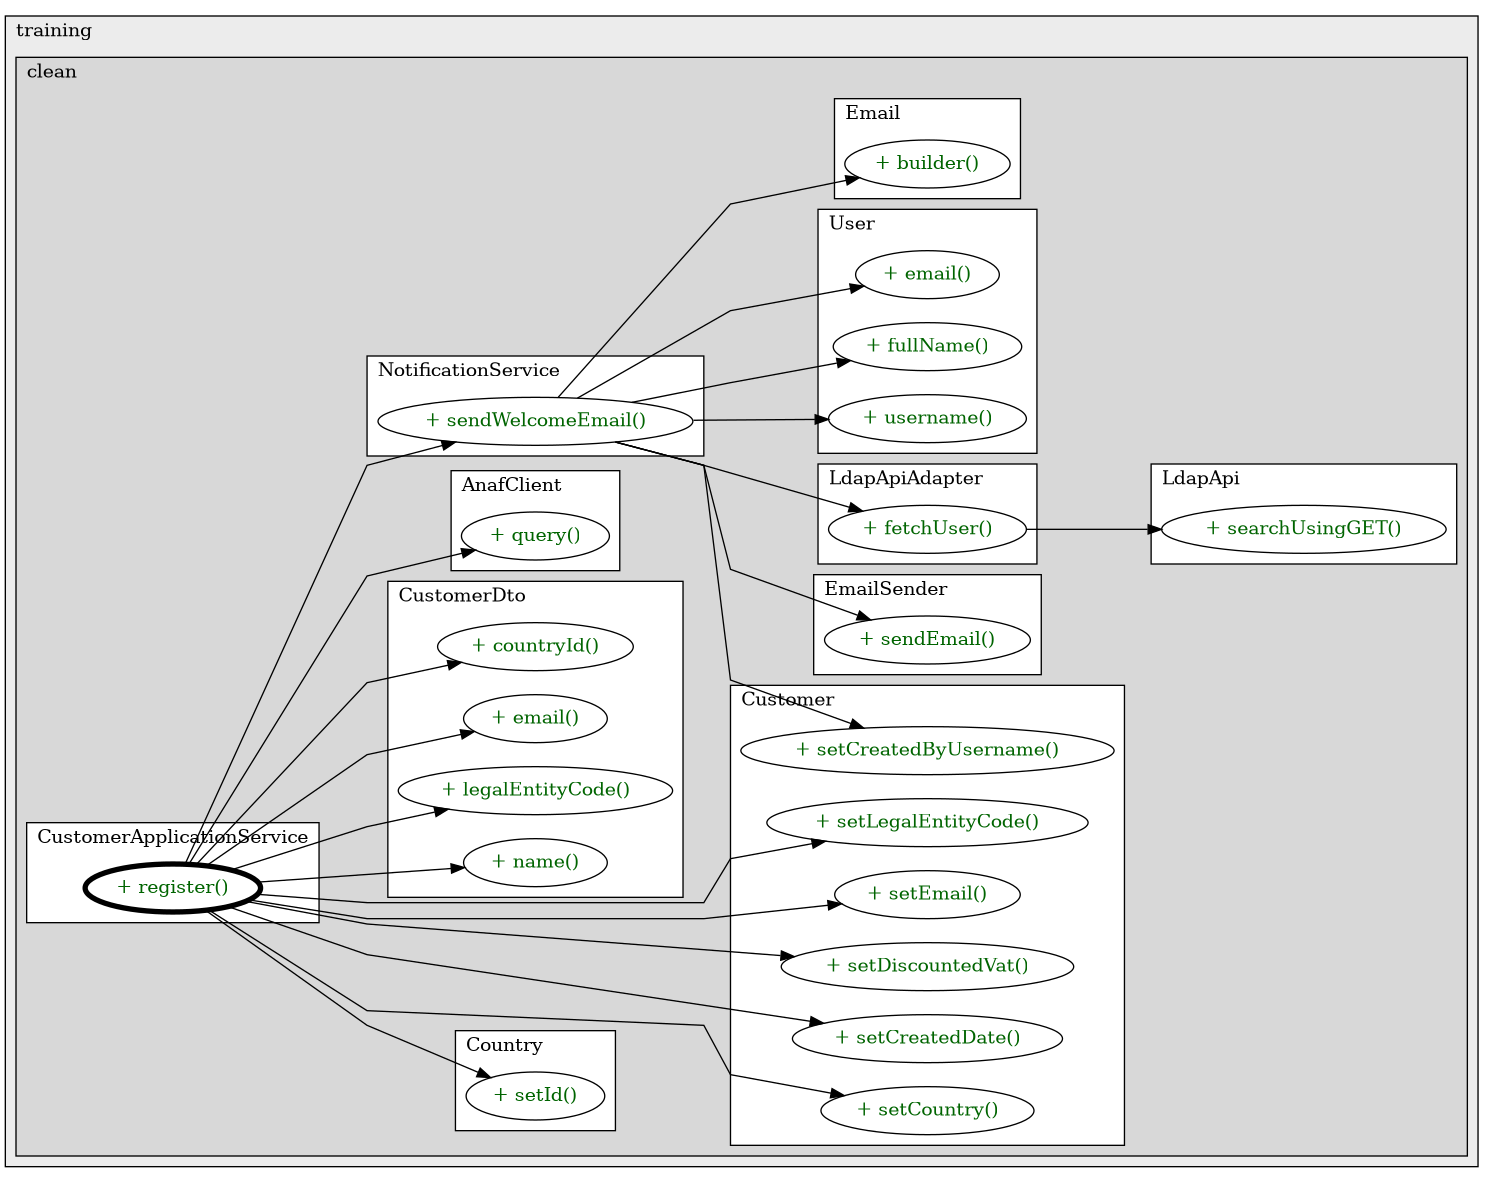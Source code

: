 @startuml

/' diagram meta data start
config=CallConfiguration;
{
  "rootMethod": "victor.training.clean.application.service.CustomerApplicationService#register(CustomerDto)",
  "projectClassification": {
    "searchMode": "OpenProject", // OpenProject, AllProjects
    "includedProjects": "",
    "pathEndKeywords": "*.impl",
    "isClientPath": "",
    "isClientName": "",
    "isTestPath": "",
    "isTestName": "",
    "isMappingPath": "",
    "isMappingName": "",
    "isDataAccessPath": "",
    "isDataAccessName": "",
    "isDataStructurePath": "",
    "isDataStructureName": "",
    "isInterfaceStructuresPath": "",
    "isInterfaceStructuresName": "",
    "isEntryPointPath": "",
    "isEntryPointName": "",
    "treatFinalFieldsAsMandatory": false
  },
  "graphRestriction": {
    "classPackageExcludeFilter": "",
    "classPackageIncludeFilter": "",
    "classNameExcludeFilter": "",
    "classNameIncludeFilter": "",
    "methodNameExcludeFilter": "",
    "methodNameIncludeFilter": "",
    "removeByInheritance": "", // inheritance/annotation based filtering is done in a second step
    "removeByAnnotation": "",
    "removeByClassPackage": "", // cleanup the graph after inheritance/annotation based filtering is done
    "removeByClassName": "",
    "cutMappings": false,
    "cutEnum": true,
    "cutTests": true,
    "cutClient": true,
    "cutDataAccess": true,
    "cutInterfaceStructures": true,
    "cutDataStructures": true,
    "cutGetterAndSetter": true,
    "cutConstructors": true
  },
  "graphTraversal": {
    "forwardDepth": 3,
    "backwardDepth": 3,
    "classPackageExcludeFilter": "",
    "classPackageIncludeFilter": "",
    "classNameExcludeFilter": "",
    "classNameIncludeFilter": "",
    "methodNameExcludeFilter": "",
    "methodNameIncludeFilter": "",
    "hideMappings": false,
    "hideDataStructures": false,
    "hidePrivateMethods": true,
    "hideInterfaceCalls": true, // indirection: implementation -> interface (is hidden) -> implementation
    "onlyShowApplicationEntryPoints": false, // root node is included
    "useMethodCallsForStructureDiagram": "ForwardOnly" // ForwardOnly, BothDirections, No
  },
  "details": {
    "aggregation": "GroupByClass", // ByClass, GroupByClass, None
    "showMethodParametersTypes": false,
    "showMethodParametersNames": false,
    "showMethodReturnType": false,
    "showPackageLevels": 2,
    "showCallOrder": false,
    "edgeMode": "MethodsOnly", // TypesOnly, MethodsOnly, TypesAndMethods, MethodsAndDirectTypeUsage
    "showDetailedClassStructure": false
  },
  "rootClass": "victor.training.clean.application.service.CustomerApplicationService",
  "extensionCallbackMethod": "" // qualified.class.name#methodName - signature: public static String method(String)
}
diagram meta data end '/



digraph g {
    rankdir="LR"
    splines=polyline
    

'nodes 
subgraph cluster_1276119258 { 
   	label=training
	labeljust=l
	fillcolor="#ececec"
	style=filled
   
   subgraph cluster_1843584971 { 
   	label=clean
	labeljust=l
	fillcolor="#d8d8d8"
	style=filled
   
   subgraph cluster_1008095993 { 
   	label=Country
	labeljust=l
	fillcolor=white
	style=filled
   
   Country766465137XXXsetId3327612[
	label="+ setId()"
	style=filled
	fillcolor=white
	tooltip="Country

null"
	fontcolor=darkgreen
];
} 

subgraph cluster_1792388607 { 
   	label=EmailSender
	labeljust=l
	fillcolor=white
	style=filled
   
   EmailSender1420328162XXXsendEmail67066748[
	label="+ sendEmail()"
	style=filled
	fillcolor=white
	tooltip="EmailSender

null"
	fontcolor=darkgreen
];
} 

subgraph cluster_2060608460 { 
   	label=LdapApiAdapter
	labeljust=l
	fillcolor=white
	style=filled
   
   LdapApiAdapter1420328162XXXfetchUser1808118735[
	label="+ fetchUser()"
	style=filled
	fillcolor=white
	tooltip="LdapApiAdapter

null"
	fontcolor=darkgreen
];
} 

subgraph cluster_2130579237 { 
   	label=Customer
	labeljust=l
	fillcolor=white
	style=filled
   
   Customer766465137XXXsetCountry1672482954[
	label="+ setCountry()"
	style=filled
	fillcolor=white
	tooltip="Customer

null"
	fontcolor=darkgreen
];

Customer766465137XXXsetCreatedByUsername1808118735[
	label="+ setCreatedByUsername()"
	style=filled
	fillcolor=white
	tooltip="Customer

null"
	fontcolor=darkgreen
];

Customer766465137XXXsetCreatedDate798274969[
	label="+ setCreatedDate()"
	style=filled
	fillcolor=white
	tooltip="Customer

null"
	fontcolor=darkgreen
];

Customer766465137XXXsetDiscountedVat64711720[
	label="+ setDiscountedVat()"
	style=filled
	fillcolor=white
	tooltip="Customer

null"
	fontcolor=darkgreen
];

Customer766465137XXXsetEmail1808118735[
	label="+ setEmail()"
	style=filled
	fillcolor=white
	tooltip="Customer

null"
	fontcolor=darkgreen
];

Customer766465137XXXsetLegalEntityCode1808118735[
	label="+ setLegalEntityCode()"
	style=filled
	fillcolor=white
	tooltip="Customer

null"
	fontcolor=darkgreen
];
} 

subgraph cluster_28261004 { 
   	label=CustomerApplicationService
	labeljust=l
	fillcolor=white
	style=filled
   
   CustomerApplicationService650149093XXXregister104218367[
	label="+ register()"
	style=filled
	fillcolor=white
	tooltip="CustomerApplicationService

null"
	penwidth=4
	fontcolor=darkgreen
];
} 

subgraph cluster_552971682 { 
   	label=CustomerDto
	labeljust=l
	fillcolor=white
	style=filled
   
   CustomerDto305189903XXXcountryId0[
	label="+ countryId()"
	style=filled
	fillcolor=white
	tooltip="CustomerDto

null"
	fontcolor=darkgreen
];

CustomerDto305189903XXXemail0[
	label="+ email()"
	style=filled
	fillcolor=white
	tooltip="CustomerDto

null"
	fontcolor=darkgreen
];

CustomerDto305189903XXXlegalEntityCode0[
	label="+ legalEntityCode()"
	style=filled
	fillcolor=white
	tooltip="CustomerDto

null"
	fontcolor=darkgreen
];

CustomerDto305189903XXXname0[
	label="+ name()"
	style=filled
	fillcolor=white
	tooltip="CustomerDto

null"
	fontcolor=darkgreen
];
} 

subgraph cluster_575234888 { 
   	label=User
	labeljust=l
	fillcolor=white
	style=filled
   
   User766465137XXXemail0[
	label="+ email()"
	style=filled
	fillcolor=white
	tooltip="User

null"
	fontcolor=darkgreen
];

User766465137XXXfullName0[
	label="+ fullName()"
	style=filled
	fillcolor=white
	tooltip="User

null"
	fontcolor=darkgreen
];

User766465137XXXusername0[
	label="+ username()"
	style=filled
	fillcolor=white
	tooltip="User

null"
	fontcolor=darkgreen
];
} 

subgraph cluster_597359507 { 
   	label=AnafClient
	labeljust=l
	fillcolor=white
	style=filled
   
   AnafClient1420328162XXXquery1808118735[
	label="+ query()"
	style=filled
	fillcolor=white
	tooltip="AnafClient

null"
	fontcolor=darkgreen
];
} 

subgraph cluster_637453247 { 
   	label=Email
	labeljust=l
	fillcolor=white
	style=filled
   
   Email766465137XXXbuilder0[
	label="+ builder()"
	style=filled
	fillcolor=white
	tooltip="Email

null"
	fontcolor=darkgreen
];
} 

subgraph cluster_668426749 { 
   	label=LdapApi
	labeljust=l
	fillcolor=white
	style=filled
   
   LdapApi1420328162XXXsearchUsingGET924985979[
	label="+ searchUsingGET()"
	style=filled
	fillcolor=white
	tooltip="LdapApi

&#10;  search&#10;  &#10;  \<p\>\<b\>200\</b\> - OK&#10;  \<p\>\<b\>401\</b\> - Unauthorized&#10;  \<p\>\<b\>403\</b\> - Forbidden&#10;  \<p\>\<b\>404\</b\> - Not Found&#10;  @param un user name (optional)&#10;  @param fName fName (optional)&#10;  @param lName lName (optional)&#10;  @return List&lt;LdapUserDto&gt;&#10;  @throws RestClientException if an error occurs while attempting to invoke the API&#10; "
	fontcolor=darkgreen
];
} 

subgraph cluster_810901945 { 
   	label=NotificationService
	labeljust=l
	fillcolor=white
	style=filled
   
   NotificationService1404178947XXXsendWelcomeEmail754683741[
	label="+ sendWelcomeEmail()"
	style=filled
	fillcolor=white
	tooltip="NotificationService

null"
	fontcolor=darkgreen
];
} 
} 
} 

'edges    
CustomerApplicationService650149093XXXregister104218367 -> AnafClient1420328162XXXquery1808118735;
CustomerApplicationService650149093XXXregister104218367 -> Country766465137XXXsetId3327612;
CustomerApplicationService650149093XXXregister104218367 -> Customer766465137XXXsetCountry1672482954;
CustomerApplicationService650149093XXXregister104218367 -> Customer766465137XXXsetCreatedDate798274969;
CustomerApplicationService650149093XXXregister104218367 -> Customer766465137XXXsetDiscountedVat64711720;
CustomerApplicationService650149093XXXregister104218367 -> Customer766465137XXXsetEmail1808118735;
CustomerApplicationService650149093XXXregister104218367 -> Customer766465137XXXsetLegalEntityCode1808118735;
CustomerApplicationService650149093XXXregister104218367 -> CustomerDto305189903XXXcountryId0;
CustomerApplicationService650149093XXXregister104218367 -> CustomerDto305189903XXXemail0;
CustomerApplicationService650149093XXXregister104218367 -> CustomerDto305189903XXXlegalEntityCode0;
CustomerApplicationService650149093XXXregister104218367 -> CustomerDto305189903XXXname0;
CustomerApplicationService650149093XXXregister104218367 -> NotificationService1404178947XXXsendWelcomeEmail754683741;
LdapApiAdapter1420328162XXXfetchUser1808118735 -> LdapApi1420328162XXXsearchUsingGET924985979;
NotificationService1404178947XXXsendWelcomeEmail754683741 -> Customer766465137XXXsetCreatedByUsername1808118735;
NotificationService1404178947XXXsendWelcomeEmail754683741 -> Email766465137XXXbuilder0;
NotificationService1404178947XXXsendWelcomeEmail754683741 -> EmailSender1420328162XXXsendEmail67066748;
NotificationService1404178947XXXsendWelcomeEmail754683741 -> LdapApiAdapter1420328162XXXfetchUser1808118735;
NotificationService1404178947XXXsendWelcomeEmail754683741 -> User766465137XXXemail0;
NotificationService1404178947XXXsendWelcomeEmail754683741 -> User766465137XXXfullName0;
NotificationService1404178947XXXsendWelcomeEmail754683741 -> User766465137XXXusername0;
    
}
@enduml